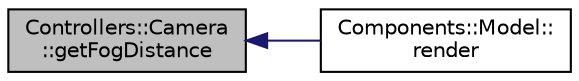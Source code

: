 digraph "Controllers::Camera::getFogDistance"
{
  edge [fontname="Helvetica",fontsize="10",labelfontname="Helvetica",labelfontsize="10"];
  node [fontname="Helvetica",fontsize="10",shape=record];
  rankdir="LR";
  Node4 [label="Controllers::Camera\l::getFogDistance",height=0.2,width=0.4,color="black", fillcolor="grey75", style="filled", fontcolor="black"];
  Node4 -> Node5 [dir="back",color="midnightblue",fontsize="10",style="solid",fontname="Helvetica"];
  Node5 [label="Components::Model::\lrender",height=0.2,width=0.4,color="black", fillcolor="white", style="filled",URL="$class_components_1_1_model.html#a20d537bcbc8dc21f2b0615b6c1ef1780",tooltip="Renders vertices to the screen. "];
}
